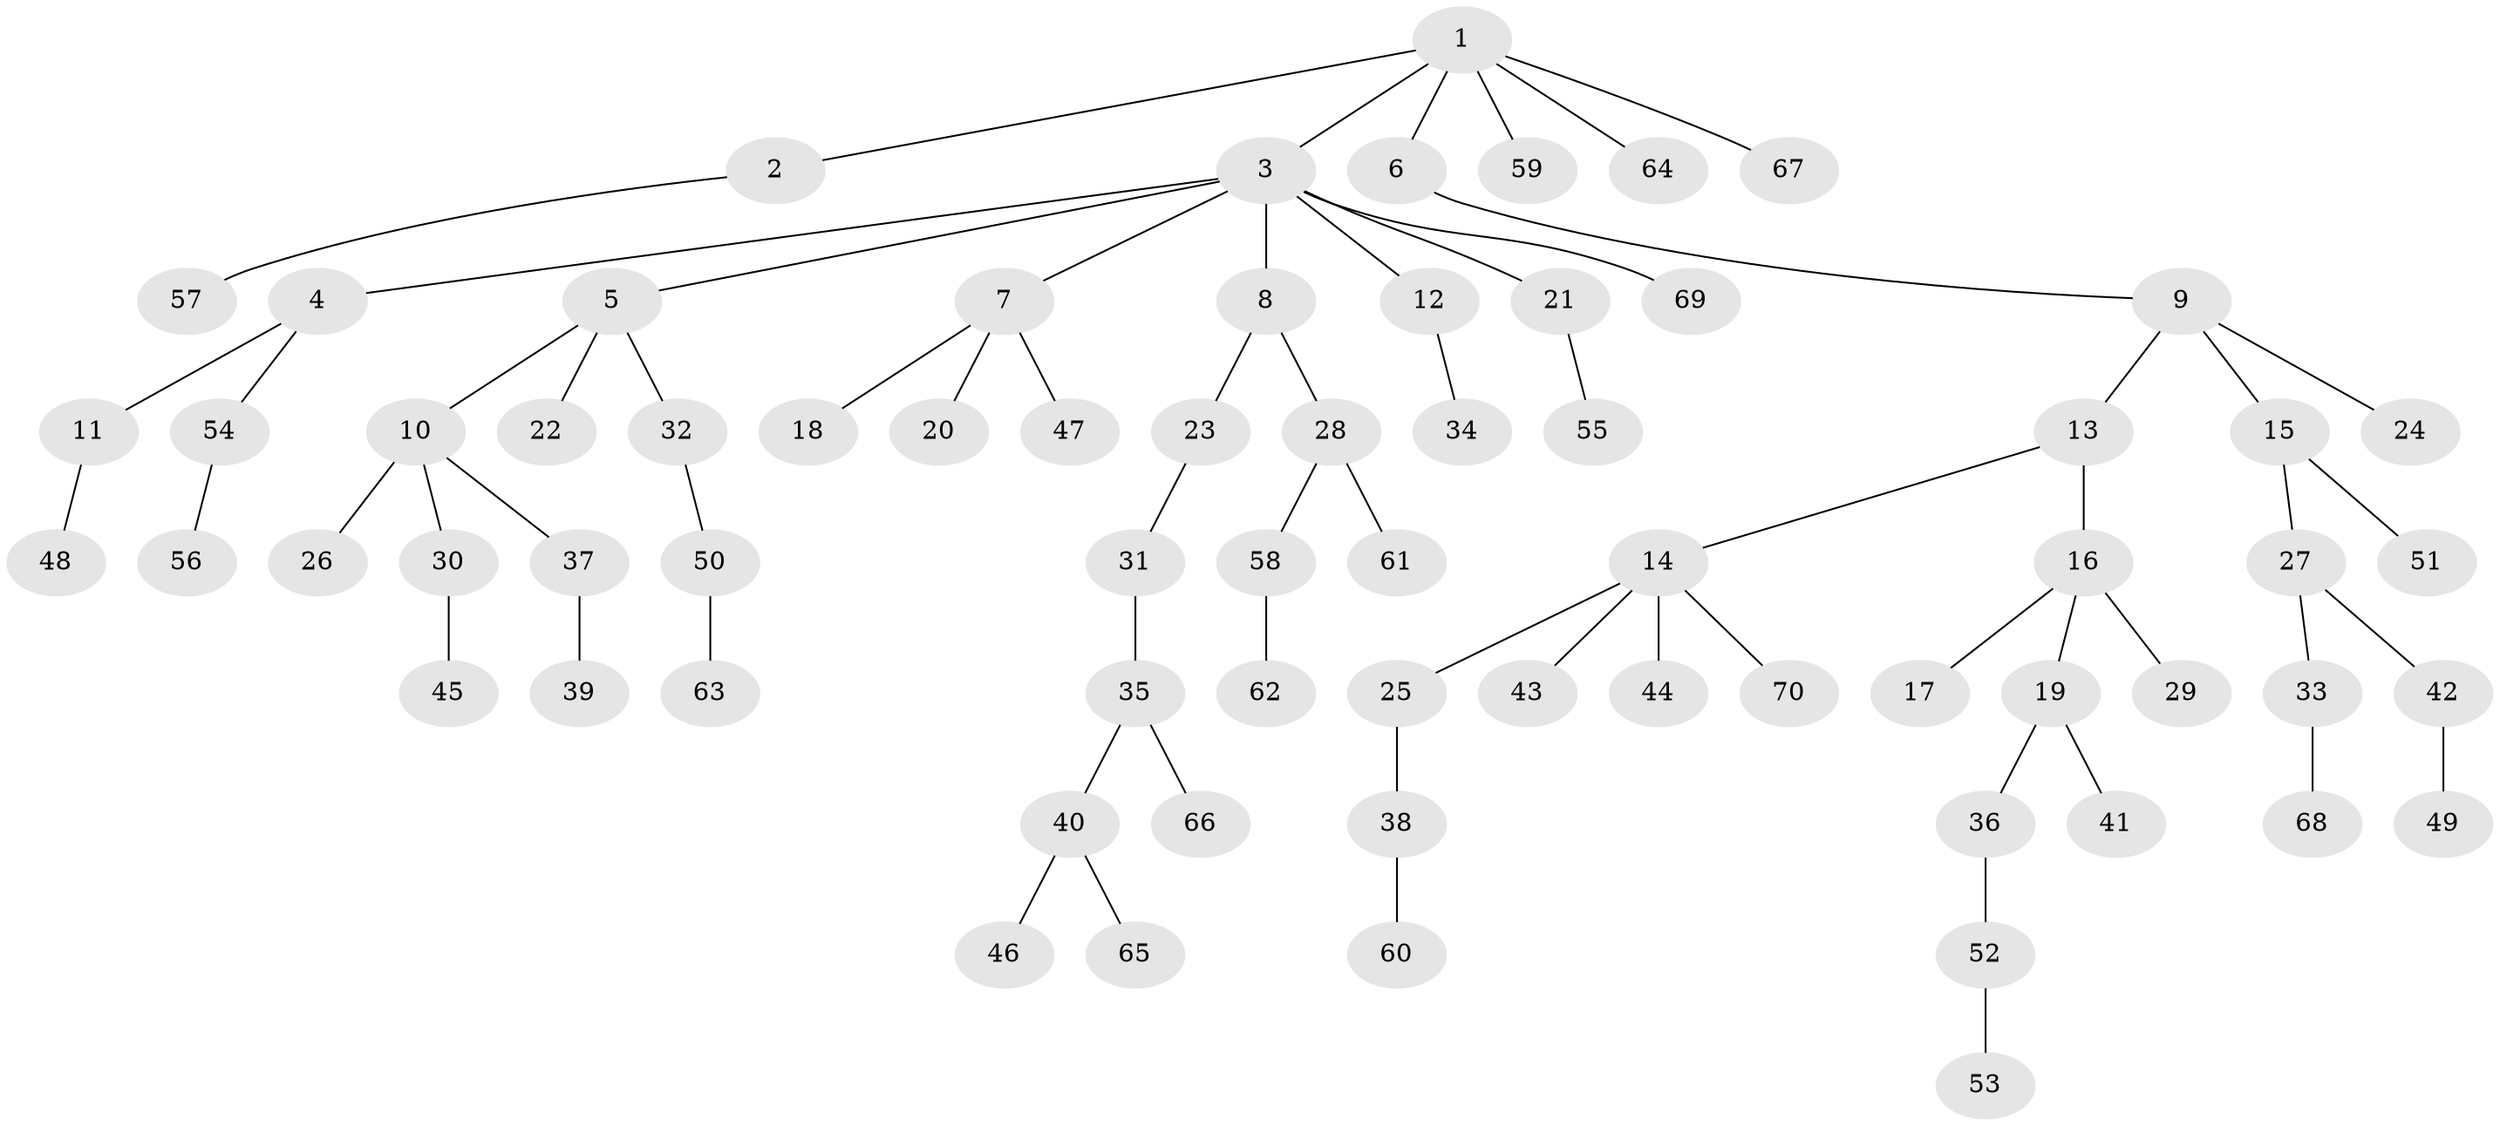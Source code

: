 // original degree distribution, {7: 0.008620689655172414, 3: 0.13793103448275862, 9: 0.008620689655172414, 5: 0.034482758620689655, 2: 0.25, 4: 0.05172413793103448, 6: 0.008620689655172414, 1: 0.5}
// Generated by graph-tools (version 1.1) at 2025/51/03/04/25 22:51:32]
// undirected, 70 vertices, 69 edges
graph export_dot {
  node [color=gray90,style=filled];
  1;
  2;
  3;
  4;
  5;
  6;
  7;
  8;
  9;
  10;
  11;
  12;
  13;
  14;
  15;
  16;
  17;
  18;
  19;
  20;
  21;
  22;
  23;
  24;
  25;
  26;
  27;
  28;
  29;
  30;
  31;
  32;
  33;
  34;
  35;
  36;
  37;
  38;
  39;
  40;
  41;
  42;
  43;
  44;
  45;
  46;
  47;
  48;
  49;
  50;
  51;
  52;
  53;
  54;
  55;
  56;
  57;
  58;
  59;
  60;
  61;
  62;
  63;
  64;
  65;
  66;
  67;
  68;
  69;
  70;
  1 -- 2 [weight=1.0];
  1 -- 3 [weight=1.0];
  1 -- 6 [weight=1.0];
  1 -- 59 [weight=1.0];
  1 -- 64 [weight=1.0];
  1 -- 67 [weight=1.0];
  2 -- 57 [weight=1.0];
  3 -- 4 [weight=1.0];
  3 -- 5 [weight=1.0];
  3 -- 7 [weight=1.0];
  3 -- 8 [weight=1.0];
  3 -- 12 [weight=1.0];
  3 -- 21 [weight=1.0];
  3 -- 69 [weight=1.0];
  4 -- 11 [weight=1.0];
  4 -- 54 [weight=1.0];
  5 -- 10 [weight=1.0];
  5 -- 22 [weight=1.0];
  5 -- 32 [weight=1.0];
  6 -- 9 [weight=1.0];
  7 -- 18 [weight=1.0];
  7 -- 20 [weight=1.0];
  7 -- 47 [weight=1.0];
  8 -- 23 [weight=1.0];
  8 -- 28 [weight=1.0];
  9 -- 13 [weight=1.0];
  9 -- 15 [weight=1.0];
  9 -- 24 [weight=1.0];
  10 -- 26 [weight=1.0];
  10 -- 30 [weight=1.0];
  10 -- 37 [weight=1.0];
  11 -- 48 [weight=1.0];
  12 -- 34 [weight=2.0];
  13 -- 14 [weight=1.0];
  13 -- 16 [weight=1.0];
  14 -- 25 [weight=1.0];
  14 -- 43 [weight=1.0];
  14 -- 44 [weight=1.0];
  14 -- 70 [weight=1.0];
  15 -- 27 [weight=1.0];
  15 -- 51 [weight=1.0];
  16 -- 17 [weight=1.0];
  16 -- 19 [weight=1.0];
  16 -- 29 [weight=2.0];
  19 -- 36 [weight=1.0];
  19 -- 41 [weight=1.0];
  21 -- 55 [weight=1.0];
  23 -- 31 [weight=1.0];
  25 -- 38 [weight=1.0];
  27 -- 33 [weight=1.0];
  27 -- 42 [weight=1.0];
  28 -- 58 [weight=1.0];
  28 -- 61 [weight=1.0];
  30 -- 45 [weight=1.0];
  31 -- 35 [weight=1.0];
  32 -- 50 [weight=1.0];
  33 -- 68 [weight=1.0];
  35 -- 40 [weight=1.0];
  35 -- 66 [weight=1.0];
  36 -- 52 [weight=1.0];
  37 -- 39 [weight=1.0];
  38 -- 60 [weight=1.0];
  40 -- 46 [weight=1.0];
  40 -- 65 [weight=1.0];
  42 -- 49 [weight=1.0];
  50 -- 63 [weight=1.0];
  52 -- 53 [weight=1.0];
  54 -- 56 [weight=1.0];
  58 -- 62 [weight=1.0];
}
